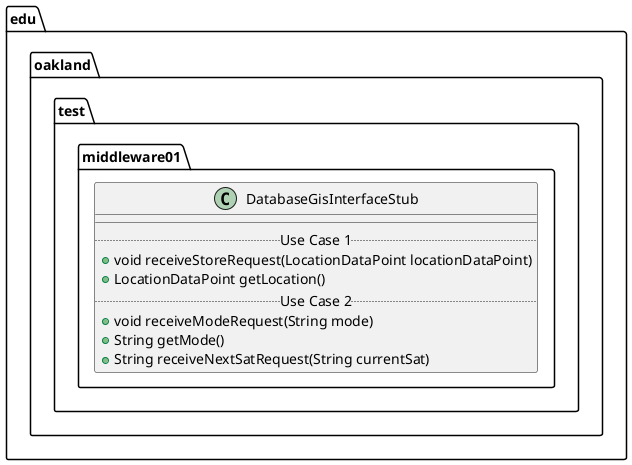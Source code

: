 @startuml DatabaseGisInterfaceStub

package edu.oakland.test.middleware01 {
    class DatabaseGisInterfaceStub {
        __
        .. Use Case 1 ..
        + void receiveStoreRequest(LocationDataPoint locationDataPoint)
        + LocationDataPoint getLocation()
        .. Use Case 2 ..
        + void receiveModeRequest(String mode)
        + String getMode()
        + String receiveNextSatRequest(String currentSat)
    }
}

@enduml